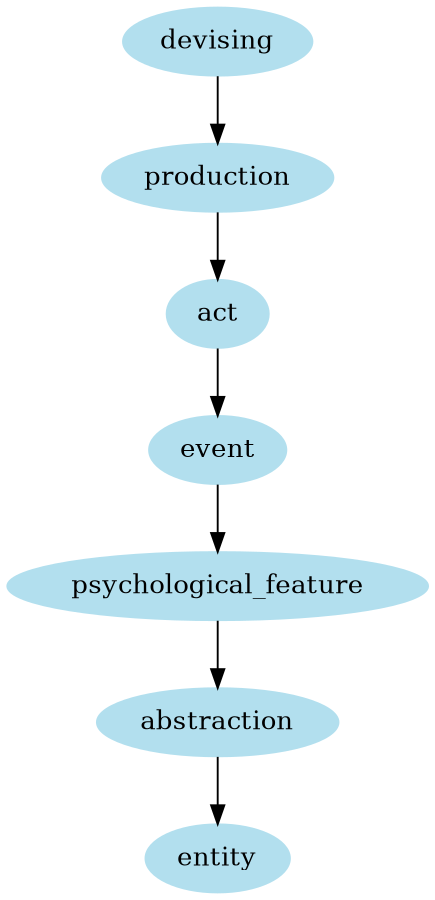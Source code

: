 digraph unix {
	node [color=lightblue2 style=filled]
	size="6,6"
	devising -> production
	production -> act
	act -> event
	event -> psychological_feature
	psychological_feature -> abstraction
	abstraction -> entity
}
